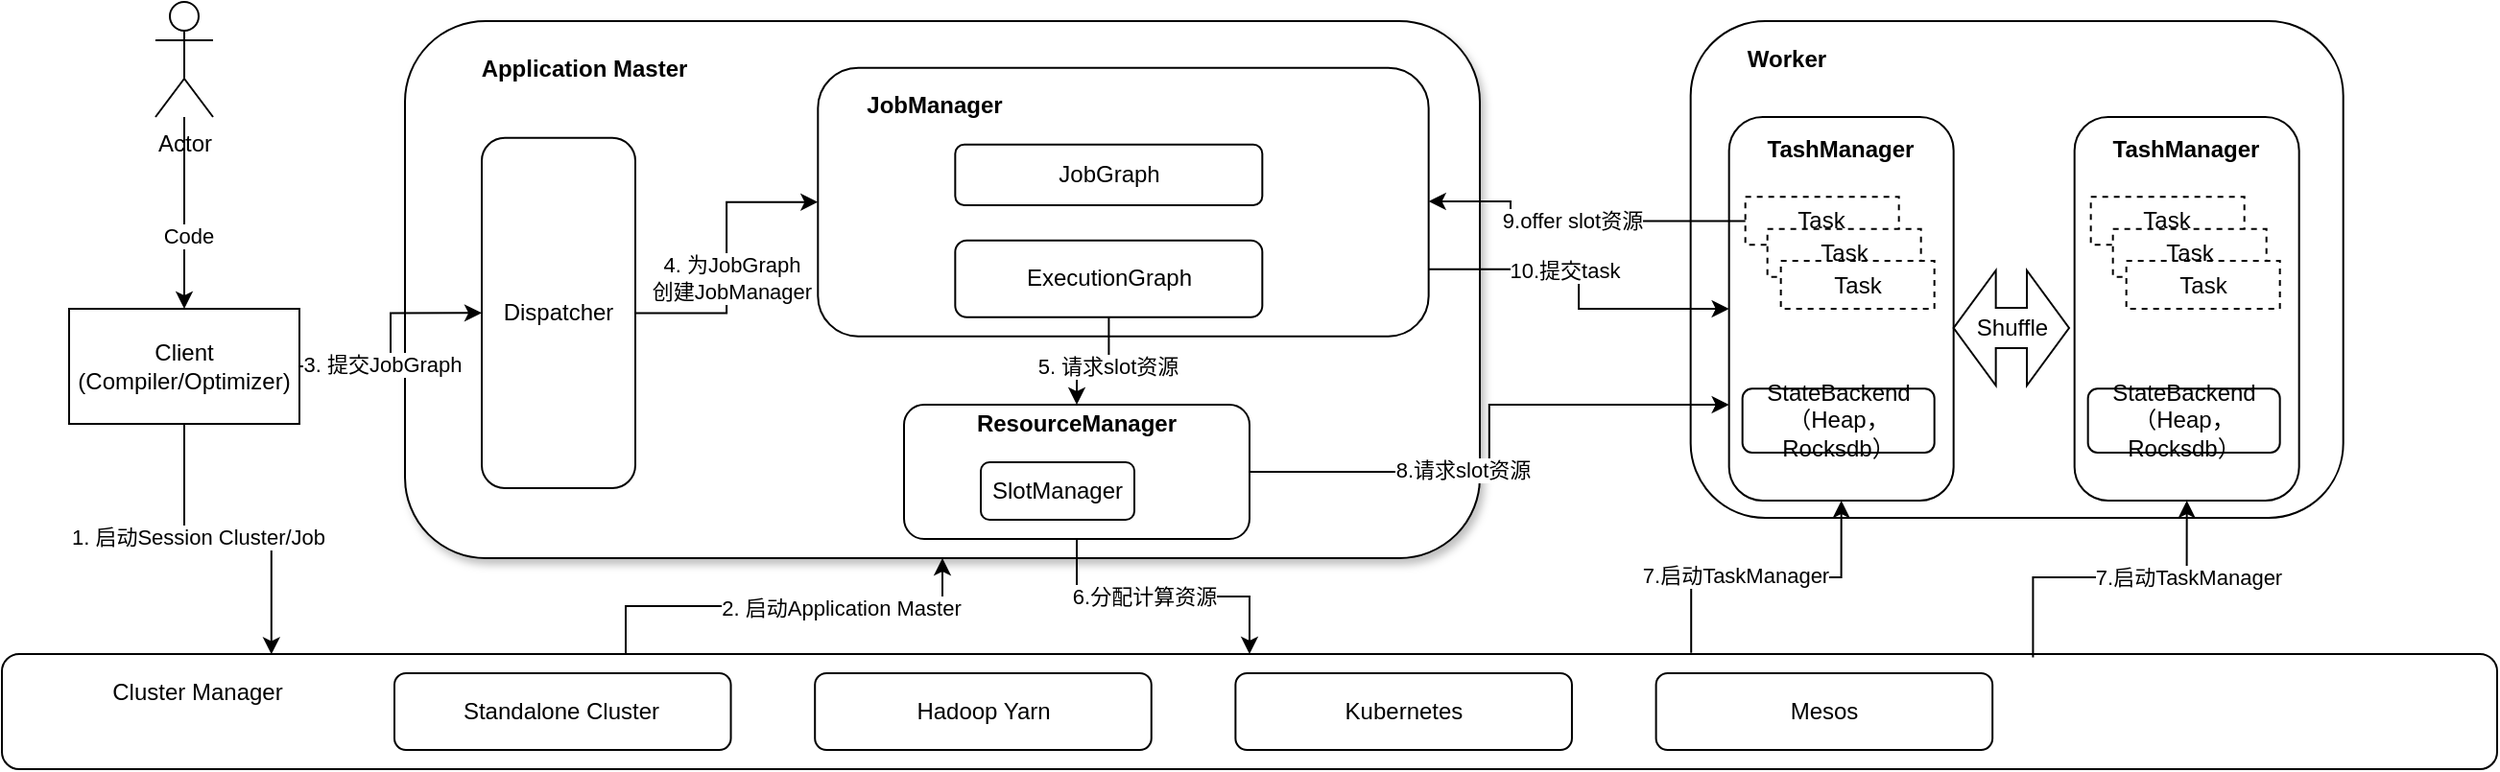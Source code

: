 <mxfile version="13.9.9" type="device"><diagram id="lPmcG5cBrdJq2M7YpJBi" name="第 1 页"><mxGraphModel dx="1024" dy="592" grid="1" gridSize="10" guides="1" tooltips="1" connect="1" arrows="1" fold="1" page="1" pageScale="1" pageWidth="827" pageHeight="1169" math="0" shadow="0"><root><mxCell id="0"/><mxCell id="1" parent="0"/><mxCell id="onfGXgGolPDEGeAPp5yD-3" style="edgeStyle=orthogonalEdgeStyle;rounded=0;orthogonalLoop=1;jettySize=auto;html=1;" edge="1" parent="1" source="onfGXgGolPDEGeAPp5yD-1" target="onfGXgGolPDEGeAPp5yD-2"><mxGeometry relative="1" as="geometry"/></mxCell><mxCell id="onfGXgGolPDEGeAPp5yD-4" value="Code" style="edgeLabel;html=1;align=center;verticalAlign=middle;resizable=0;points=[];" vertex="1" connectable="0" parent="onfGXgGolPDEGeAPp5yD-3"><mxGeometry x="0.236" y="2" relative="1" as="geometry"><mxPoint as="offset"/></mxGeometry></mxCell><mxCell id="onfGXgGolPDEGeAPp5yD-1" value="Actor" style="shape=umlActor;verticalLabelPosition=bottom;verticalAlign=top;html=1;outlineConnect=0;" vertex="1" parent="1"><mxGeometry x="90" y="100" width="30" height="60" as="geometry"/></mxCell><mxCell id="onfGXgGolPDEGeAPp5yD-9" style="edgeStyle=orthogonalEdgeStyle;rounded=0;orthogonalLoop=1;jettySize=auto;html=1;entryX=0.108;entryY=0.003;entryDx=0;entryDy=0;entryPerimeter=0;" edge="1" parent="1" source="onfGXgGolPDEGeAPp5yD-2" target="onfGXgGolPDEGeAPp5yD-5"><mxGeometry relative="1" as="geometry"/></mxCell><mxCell id="onfGXgGolPDEGeAPp5yD-10" value="1. 启动Session Cluster/Job" style="edgeLabel;html=1;align=center;verticalAlign=middle;resizable=0;points=[];" vertex="1" connectable="0" parent="onfGXgGolPDEGeAPp5yD-9"><mxGeometry x="-0.195" y="1" relative="1" as="geometry"><mxPoint as="offset"/></mxGeometry></mxCell><mxCell id="onfGXgGolPDEGeAPp5yD-2" value="Client&lt;br&gt;(Compiler/Optimizer)" style="rounded=0;whiteSpace=wrap;html=1;" vertex="1" parent="1"><mxGeometry x="45" y="260" width="120" height="60" as="geometry"/></mxCell><mxCell id="onfGXgGolPDEGeAPp5yD-7" value="" style="group" vertex="1" connectable="0" parent="1"><mxGeometry x="10" y="440" width="1300" height="60" as="geometry"/></mxCell><mxCell id="onfGXgGolPDEGeAPp5yD-5" value="" style="rounded=1;whiteSpace=wrap;html=1;" vertex="1" parent="onfGXgGolPDEGeAPp5yD-7"><mxGeometry width="1300" height="60" as="geometry"/></mxCell><mxCell id="onfGXgGolPDEGeAPp5yD-6" value="Cluster Manager" style="text;html=1;strokeColor=none;fillColor=none;align=center;verticalAlign=middle;whiteSpace=wrap;rounded=0;" vertex="1" parent="onfGXgGolPDEGeAPp5yD-7"><mxGeometry y="10" width="204.494" height="20" as="geometry"/></mxCell><mxCell id="onfGXgGolPDEGeAPp5yD-11" value="Standalone Cluster" style="rounded=1;whiteSpace=wrap;html=1;" vertex="1" parent="onfGXgGolPDEGeAPp5yD-7"><mxGeometry x="204.494" y="10" width="175.281" height="40" as="geometry"/></mxCell><mxCell id="onfGXgGolPDEGeAPp5yD-12" value="Hadoop Yarn" style="rounded=1;whiteSpace=wrap;html=1;" vertex="1" parent="onfGXgGolPDEGeAPp5yD-7"><mxGeometry x="423.596" y="10" width="175.281" height="40" as="geometry"/></mxCell><mxCell id="onfGXgGolPDEGeAPp5yD-17" value="Kubernetes" style="rounded=1;whiteSpace=wrap;html=1;" vertex="1" parent="onfGXgGolPDEGeAPp5yD-7"><mxGeometry x="642.697" y="10" width="175.281" height="40" as="geometry"/></mxCell><mxCell id="onfGXgGolPDEGeAPp5yD-19" value="Mesos" style="rounded=1;whiteSpace=wrap;html=1;" vertex="1" parent="onfGXgGolPDEGeAPp5yD-7"><mxGeometry x="861.798" y="10" width="175.281" height="40" as="geometry"/></mxCell><mxCell id="onfGXgGolPDEGeAPp5yD-23" value="" style="group" vertex="1" connectable="0" parent="1"><mxGeometry x="220" y="110" width="573.33" height="280" as="geometry"/></mxCell><mxCell id="onfGXgGolPDEGeAPp5yD-20" value="" style="rounded=1;whiteSpace=wrap;html=1;shadow=1;" vertex="1" parent="onfGXgGolPDEGeAPp5yD-23"><mxGeometry width="560" height="280" as="geometry"/></mxCell><mxCell id="onfGXgGolPDEGeAPp5yD-21" value="Application Master" style="text;html=1;strokeColor=none;fillColor=none;align=center;verticalAlign=middle;whiteSpace=wrap;rounded=0;fontStyle=1" vertex="1" parent="onfGXgGolPDEGeAPp5yD-23"><mxGeometry y="24.348" width="186.667" as="geometry"/></mxCell><mxCell id="onfGXgGolPDEGeAPp5yD-40" style="edgeStyle=orthogonalEdgeStyle;rounded=0;orthogonalLoop=1;jettySize=auto;html=1;entryX=0;entryY=0.5;entryDx=0;entryDy=0;" edge="1" parent="onfGXgGolPDEGeAPp5yD-23" source="onfGXgGolPDEGeAPp5yD-24" target="onfGXgGolPDEGeAPp5yD-43"><mxGeometry relative="1" as="geometry"><mxPoint x="201.818" y="110" as="targetPoint"/></mxGeometry></mxCell><mxCell id="onfGXgGolPDEGeAPp5yD-41" value="4. 为JobGraph&lt;br&gt;创建JobManager" style="edgeLabel;html=1;align=center;verticalAlign=middle;resizable=0;points=[];" vertex="1" connectable="0" parent="onfGXgGolPDEGeAPp5yD-40"><mxGeometry x="0.188" relative="1" as="geometry"><mxPoint x="2.4" y="25.2" as="offset"/></mxGeometry></mxCell><mxCell id="onfGXgGolPDEGeAPp5yD-24" value="Dispatcher" style="rounded=1;whiteSpace=wrap;html=1;shadow=0;" vertex="1" parent="onfGXgGolPDEGeAPp5yD-23"><mxGeometry x="40" y="60.87" width="80" height="182.609" as="geometry"/></mxCell><mxCell id="onfGXgGolPDEGeAPp5yD-42" value="" style="group" vertex="1" connectable="0" parent="onfGXgGolPDEGeAPp5yD-23"><mxGeometry x="199.997" y="24.35" width="333.333" height="140" as="geometry"/></mxCell><mxCell id="onfGXgGolPDEGeAPp5yD-43" value="" style="rounded=1;whiteSpace=wrap;html=1;shadow=0;" vertex="1" parent="onfGXgGolPDEGeAPp5yD-42"><mxGeometry x="15.152" width="318.182" height="140" as="geometry"/></mxCell><mxCell id="onfGXgGolPDEGeAPp5yD-44" value="&lt;b&gt;JobManager&lt;/b&gt;" style="text;html=1;strokeColor=none;fillColor=none;align=center;verticalAlign=middle;whiteSpace=wrap;rounded=0;shadow=0;" vertex="1" parent="onfGXgGolPDEGeAPp5yD-42"><mxGeometry width="151.515" height="40" as="geometry"/></mxCell><mxCell id="onfGXgGolPDEGeAPp5yD-45" value="JobGraph" style="rounded=1;whiteSpace=wrap;html=1;shadow=0;" vertex="1" parent="onfGXgGolPDEGeAPp5yD-42"><mxGeometry x="86.667" y="40" width="160" height="31.67" as="geometry"/></mxCell><mxCell id="onfGXgGolPDEGeAPp5yD-46" value="ExecutionGraph" style="rounded=1;whiteSpace=wrap;html=1;shadow=0;" vertex="1" parent="onfGXgGolPDEGeAPp5yD-42"><mxGeometry x="86.667" y="90" width="160" height="40" as="geometry"/></mxCell><mxCell id="onfGXgGolPDEGeAPp5yD-50" value="" style="group" vertex="1" connectable="0" parent="onfGXgGolPDEGeAPp5yD-23"><mxGeometry x="260" y="200" width="180" height="70" as="geometry"/></mxCell><mxCell id="onfGXgGolPDEGeAPp5yD-47" value="" style="rounded=1;whiteSpace=wrap;html=1;shadow=0;" vertex="1" parent="onfGXgGolPDEGeAPp5yD-50"><mxGeometry width="180" height="70" as="geometry"/></mxCell><mxCell id="onfGXgGolPDEGeAPp5yD-48" value="&lt;b&gt;ResourceManager&lt;/b&gt;" style="text;html=1;strokeColor=none;fillColor=none;align=center;verticalAlign=middle;whiteSpace=wrap;rounded=0;shadow=0;" vertex="1" parent="onfGXgGolPDEGeAPp5yD-50"><mxGeometry x="25" width="130" height="20" as="geometry"/></mxCell><mxCell id="onfGXgGolPDEGeAPp5yD-49" value="SlotManager" style="rounded=1;whiteSpace=wrap;html=1;shadow=0;" vertex="1" parent="onfGXgGolPDEGeAPp5yD-50"><mxGeometry x="40" y="30" width="80" height="30" as="geometry"/></mxCell><mxCell id="onfGXgGolPDEGeAPp5yD-51" style="edgeStyle=orthogonalEdgeStyle;rounded=0;orthogonalLoop=1;jettySize=auto;html=1;" edge="1" parent="onfGXgGolPDEGeAPp5yD-23" source="onfGXgGolPDEGeAPp5yD-46" target="onfGXgGolPDEGeAPp5yD-48"><mxGeometry relative="1" as="geometry"/></mxCell><mxCell id="onfGXgGolPDEGeAPp5yD-52" value="5. 请求slot资源" style="edgeLabel;html=1;align=center;verticalAlign=middle;resizable=0;points=[];" vertex="1" connectable="0" parent="onfGXgGolPDEGeAPp5yD-51"><mxGeometry x="-0.434" y="-1" relative="1" as="geometry"><mxPoint y="7.65" as="offset"/></mxGeometry></mxCell><mxCell id="onfGXgGolPDEGeAPp5yD-25" style="edgeStyle=orthogonalEdgeStyle;rounded=0;orthogonalLoop=1;jettySize=auto;html=1;exitX=0.25;exitY=0;exitDx=0;exitDy=0;" edge="1" parent="1" source="onfGXgGolPDEGeAPp5yD-5" target="onfGXgGolPDEGeAPp5yD-20"><mxGeometry relative="1" as="geometry"/></mxCell><mxCell id="onfGXgGolPDEGeAPp5yD-26" value="2. 启动Application Master" style="edgeLabel;html=1;align=center;verticalAlign=middle;resizable=0;points=[];" vertex="1" connectable="0" parent="onfGXgGolPDEGeAPp5yD-25"><mxGeometry x="0.269" y="-1" relative="1" as="geometry"><mxPoint as="offset"/></mxGeometry></mxCell><mxCell id="onfGXgGolPDEGeAPp5yD-27" style="edgeStyle=orthogonalEdgeStyle;rounded=0;orthogonalLoop=1;jettySize=auto;html=1;entryX=0;entryY=0.5;entryDx=0;entryDy=0;" edge="1" parent="1" source="onfGXgGolPDEGeAPp5yD-2" target="onfGXgGolPDEGeAPp5yD-24"><mxGeometry relative="1" as="geometry"/></mxCell><mxCell id="onfGXgGolPDEGeAPp5yD-28" value="3. 提交JobGraph" style="edgeLabel;html=1;align=center;verticalAlign=middle;resizable=0;points=[];" vertex="1" connectable="0" parent="onfGXgGolPDEGeAPp5yD-27"><mxGeometry x="-0.309" y="1" relative="1" as="geometry"><mxPoint as="offset"/></mxGeometry></mxCell><mxCell id="onfGXgGolPDEGeAPp5yD-53" style="edgeStyle=orthogonalEdgeStyle;rounded=0;orthogonalLoop=1;jettySize=auto;html=1;exitX=0.5;exitY=1;exitDx=0;exitDy=0;" edge="1" parent="1" source="onfGXgGolPDEGeAPp5yD-47" target="onfGXgGolPDEGeAPp5yD-5"><mxGeometry relative="1" as="geometry"/></mxCell><mxCell id="onfGXgGolPDEGeAPp5yD-54" value="6.分配计算资源" style="edgeLabel;html=1;align=center;verticalAlign=middle;resizable=0;points=[];" vertex="1" connectable="0" parent="onfGXgGolPDEGeAPp5yD-53"><mxGeometry x="-0.143" relative="1" as="geometry"><mxPoint as="offset"/></mxGeometry></mxCell><mxCell id="onfGXgGolPDEGeAPp5yD-55" value="" style="rounded=1;whiteSpace=wrap;html=1;shadow=0;" vertex="1" parent="1"><mxGeometry x="889.83" y="110" width="340" height="259" as="geometry"/></mxCell><mxCell id="onfGXgGolPDEGeAPp5yD-57" value="Worker" style="text;html=1;strokeColor=none;fillColor=none;align=center;verticalAlign=middle;whiteSpace=wrap;rounded=0;fontStyle=1" vertex="1" parent="1"><mxGeometry x="899.83" y="130" width="80" as="geometry"/></mxCell><mxCell id="onfGXgGolPDEGeAPp5yD-68" value="" style="group" vertex="1" connectable="0" parent="1"><mxGeometry x="909.83" y="160" width="117" height="200" as="geometry"/></mxCell><mxCell id="onfGXgGolPDEGeAPp5yD-69" value="" style="rounded=1;whiteSpace=wrap;html=1;shadow=0;" vertex="1" parent="onfGXgGolPDEGeAPp5yD-68"><mxGeometry width="117" height="200" as="geometry"/></mxCell><mxCell id="onfGXgGolPDEGeAPp5yD-70" value="&lt;b&gt;TashManager&lt;/b&gt;" style="text;html=1;strokeColor=none;fillColor=none;align=center;verticalAlign=middle;whiteSpace=wrap;rounded=0;shadow=0;" vertex="1" parent="onfGXgGolPDEGeAPp5yD-68"><mxGeometry x="5.5" y="8.333" width="106" height="16.667" as="geometry"/></mxCell><mxCell id="onfGXgGolPDEGeAPp5yD-71" value="Task" style="rounded=0;whiteSpace=wrap;html=1;shadow=0;dashed=1;" vertex="1" parent="onfGXgGolPDEGeAPp5yD-68"><mxGeometry x="8.5" y="41.667" width="80" height="25" as="geometry"/></mxCell><mxCell id="onfGXgGolPDEGeAPp5yD-72" value="Task" style="rounded=0;whiteSpace=wrap;html=1;shadow=0;dashed=1;" vertex="1" parent="onfGXgGolPDEGeAPp5yD-68"><mxGeometry x="20" y="58.333" width="80" height="25" as="geometry"/></mxCell><mxCell id="onfGXgGolPDEGeAPp5yD-73" value="Task" style="rounded=0;whiteSpace=wrap;html=1;shadow=0;dashed=1;" vertex="1" parent="onfGXgGolPDEGeAPp5yD-68"><mxGeometry x="27" y="75" width="80" height="25" as="geometry"/></mxCell><mxCell id="onfGXgGolPDEGeAPp5yD-74" value="StateBackend&lt;br&gt;（Heap，Rocksdb）" style="rounded=1;whiteSpace=wrap;html=1;shadow=0;" vertex="1" parent="onfGXgGolPDEGeAPp5yD-68"><mxGeometry x="7" y="141.667" width="100" height="33.333" as="geometry"/></mxCell><mxCell id="onfGXgGolPDEGeAPp5yD-75" value="" style="group" vertex="1" connectable="0" parent="1"><mxGeometry x="1089.83" y="160" width="117" height="200" as="geometry"/></mxCell><mxCell id="onfGXgGolPDEGeAPp5yD-76" value="" style="rounded=1;whiteSpace=wrap;html=1;shadow=0;" vertex="1" parent="onfGXgGolPDEGeAPp5yD-75"><mxGeometry width="117" height="200" as="geometry"/></mxCell><mxCell id="onfGXgGolPDEGeAPp5yD-77" value="&lt;b&gt;TashManager&lt;/b&gt;" style="text;html=1;strokeColor=none;fillColor=none;align=center;verticalAlign=middle;whiteSpace=wrap;rounded=0;shadow=0;" vertex="1" parent="onfGXgGolPDEGeAPp5yD-75"><mxGeometry x="5.5" y="8.333" width="106" height="16.667" as="geometry"/></mxCell><mxCell id="onfGXgGolPDEGeAPp5yD-78" value="Task" style="rounded=0;whiteSpace=wrap;html=1;shadow=0;dashed=1;" vertex="1" parent="onfGXgGolPDEGeAPp5yD-75"><mxGeometry x="8.5" y="41.667" width="80" height="25" as="geometry"/></mxCell><mxCell id="onfGXgGolPDEGeAPp5yD-79" value="Task" style="rounded=0;whiteSpace=wrap;html=1;shadow=0;dashed=1;" vertex="1" parent="onfGXgGolPDEGeAPp5yD-75"><mxGeometry x="20" y="58.333" width="80" height="25" as="geometry"/></mxCell><mxCell id="onfGXgGolPDEGeAPp5yD-80" value="Task" style="rounded=0;whiteSpace=wrap;html=1;shadow=0;dashed=1;" vertex="1" parent="onfGXgGolPDEGeAPp5yD-75"><mxGeometry x="27" y="75" width="80" height="25" as="geometry"/></mxCell><mxCell id="onfGXgGolPDEGeAPp5yD-81" value="StateBackend&lt;br&gt;（Heap，Rocksdb）" style="rounded=1;whiteSpace=wrap;html=1;shadow=0;" vertex="1" parent="onfGXgGolPDEGeAPp5yD-75"><mxGeometry x="7" y="141.667" width="100" height="33.333" as="geometry"/></mxCell><mxCell id="onfGXgGolPDEGeAPp5yD-82" style="edgeStyle=orthogonalEdgeStyle;rounded=0;orthogonalLoop=1;jettySize=auto;html=1;exitX=0.677;exitY=-0.01;exitDx=0;exitDy=0;entryX=0.5;entryY=1;entryDx=0;entryDy=0;exitPerimeter=0;" edge="1" parent="1" source="onfGXgGolPDEGeAPp5yD-5" target="onfGXgGolPDEGeAPp5yD-69"><mxGeometry relative="1" as="geometry"/></mxCell><mxCell id="onfGXgGolPDEGeAPp5yD-83" value="7.启动TaskManager" style="edgeLabel;html=1;align=center;verticalAlign=middle;resizable=0;points=[];" vertex="1" connectable="0" parent="onfGXgGolPDEGeAPp5yD-82"><mxGeometry x="-0.206" y="1" relative="1" as="geometry"><mxPoint as="offset"/></mxGeometry></mxCell><mxCell id="onfGXgGolPDEGeAPp5yD-84" style="edgeStyle=orthogonalEdgeStyle;rounded=0;orthogonalLoop=1;jettySize=auto;html=1;exitX=0.814;exitY=0.03;exitDx=0;exitDy=0;entryX=0.5;entryY=1;entryDx=0;entryDy=0;exitPerimeter=0;" edge="1" parent="1" source="onfGXgGolPDEGeAPp5yD-5" target="onfGXgGolPDEGeAPp5yD-76"><mxGeometry relative="1" as="geometry"/></mxCell><mxCell id="onfGXgGolPDEGeAPp5yD-85" value="7.启动TaskManager" style="edgeLabel;html=1;align=center;verticalAlign=middle;resizable=0;points=[];" vertex="1" connectable="0" parent="1"><mxGeometry x="1148.33" y="400.0" as="geometry"/></mxCell><mxCell id="onfGXgGolPDEGeAPp5yD-86" style="edgeStyle=orthogonalEdgeStyle;rounded=0;orthogonalLoop=1;jettySize=auto;html=1;exitX=1;exitY=0.5;exitDx=0;exitDy=0;entryX=0;entryY=0.75;entryDx=0;entryDy=0;" edge="1" parent="1" source="onfGXgGolPDEGeAPp5yD-47" target="onfGXgGolPDEGeAPp5yD-69"><mxGeometry relative="1" as="geometry"/></mxCell><mxCell id="onfGXgGolPDEGeAPp5yD-87" value="8.请求slot资源" style="edgeLabel;html=1;align=center;verticalAlign=middle;resizable=0;points=[];" vertex="1" connectable="0" parent="onfGXgGolPDEGeAPp5yD-86"><mxGeometry x="-0.222" y="1" relative="1" as="geometry"><mxPoint as="offset"/></mxGeometry></mxCell><mxCell id="onfGXgGolPDEGeAPp5yD-88" style="edgeStyle=orthogonalEdgeStyle;rounded=0;orthogonalLoop=1;jettySize=auto;html=1;" edge="1" parent="1" source="onfGXgGolPDEGeAPp5yD-71" target="onfGXgGolPDEGeAPp5yD-43"><mxGeometry relative="1" as="geometry"><Array as="points"><mxPoint x="796" y="214"/><mxPoint x="796" y="204"/></Array></mxGeometry></mxCell><mxCell id="onfGXgGolPDEGeAPp5yD-89" value="9.offer slot资源" style="edgeLabel;html=1;align=center;verticalAlign=middle;resizable=0;points=[];" vertex="1" connectable="0" parent="onfGXgGolPDEGeAPp5yD-88"><mxGeometry x="0.225" y="-1" relative="1" as="geometry"><mxPoint x="17.15" y="1" as="offset"/></mxGeometry></mxCell><mxCell id="onfGXgGolPDEGeAPp5yD-90" style="edgeStyle=orthogonalEdgeStyle;rounded=0;orthogonalLoop=1;jettySize=auto;html=1;exitX=1;exitY=0.75;exitDx=0;exitDy=0;entryX=0;entryY=0.5;entryDx=0;entryDy=0;" edge="1" parent="1" source="onfGXgGolPDEGeAPp5yD-43" target="onfGXgGolPDEGeAPp5yD-69"><mxGeometry relative="1" as="geometry"/></mxCell><mxCell id="onfGXgGolPDEGeAPp5yD-91" value="10.提交task" style="edgeLabel;html=1;align=center;verticalAlign=middle;resizable=0;points=[];" vertex="1" connectable="0" parent="onfGXgGolPDEGeAPp5yD-90"><mxGeometry x="-0.206" relative="1" as="geometry"><mxPoint as="offset"/></mxGeometry></mxCell><mxCell id="onfGXgGolPDEGeAPp5yD-94" value="Shuffle" style="html=1;shadow=0;dashed=0;align=center;verticalAlign=middle;shape=mxgraph.arrows2.twoWayArrow;dy=0.65;dx=22;" vertex="1" parent="1"><mxGeometry x="1026.83" y="240" width="60.17" height="60" as="geometry"/></mxCell></root></mxGraphModel></diagram></mxfile>